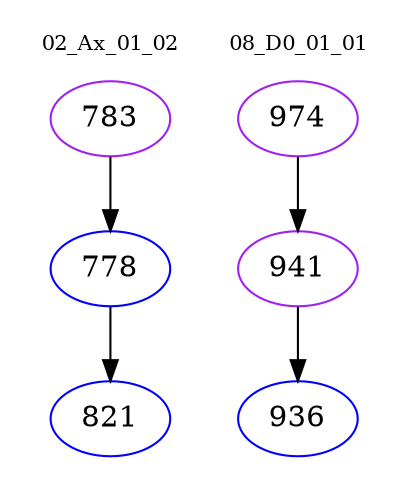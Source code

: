 digraph{
subgraph cluster_0 {
color = white
label = "02_Ax_01_02";
fontsize=10;
T0_783 [label="783", color="purple"]
T0_783 -> T0_778 [color="black"]
T0_778 [label="778", color="blue"]
T0_778 -> T0_821 [color="black"]
T0_821 [label="821", color="blue"]
}
subgraph cluster_1 {
color = white
label = "08_D0_01_01";
fontsize=10;
T1_974 [label="974", color="purple"]
T1_974 -> T1_941 [color="black"]
T1_941 [label="941", color="purple"]
T1_941 -> T1_936 [color="black"]
T1_936 [label="936", color="blue"]
}
}
